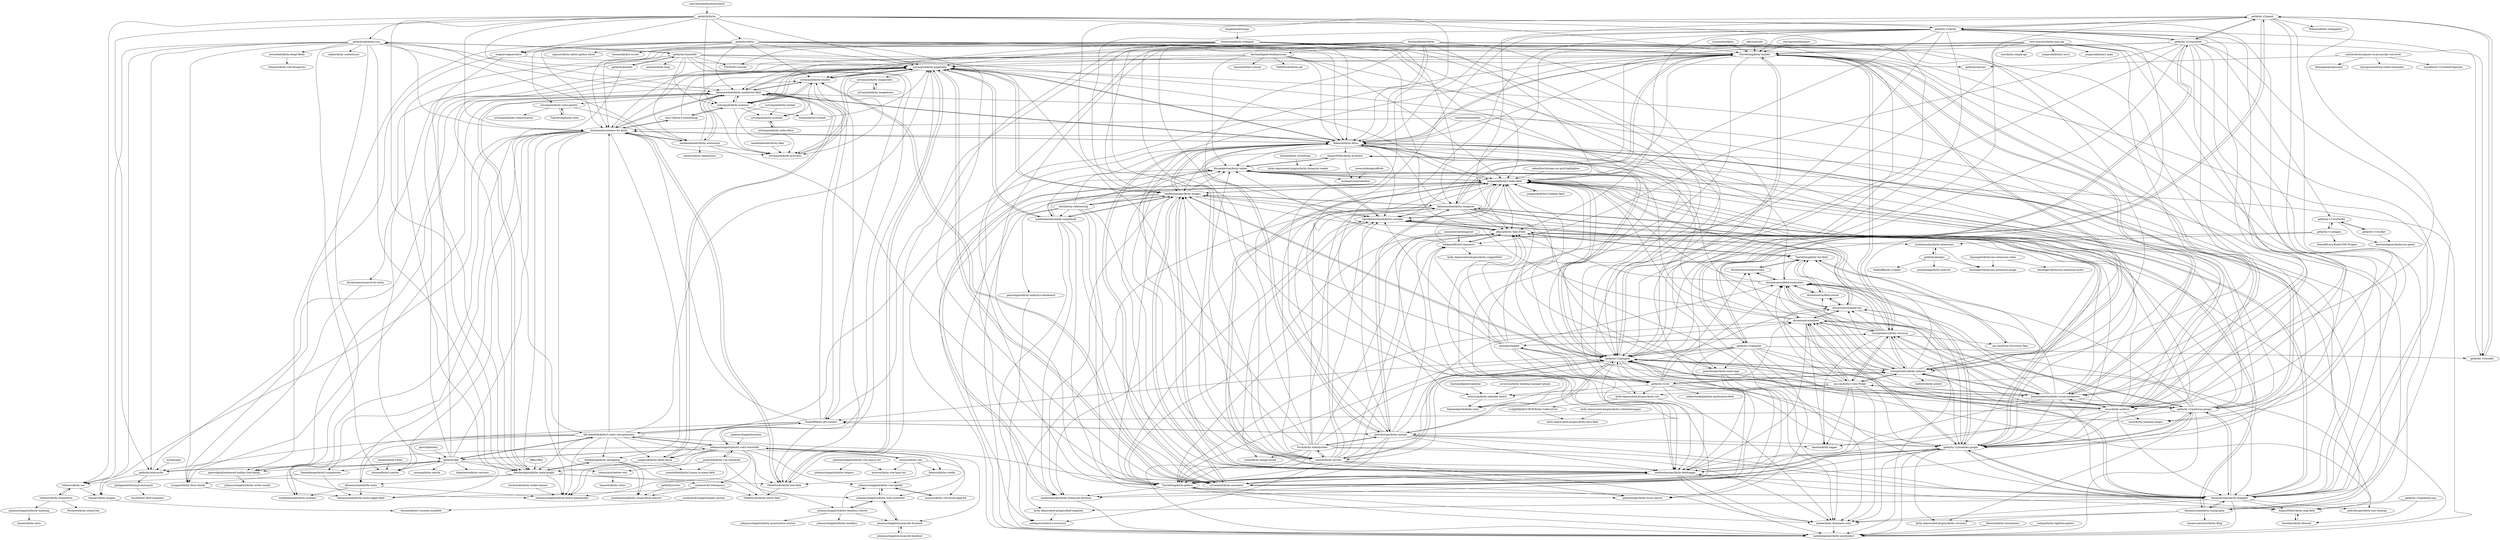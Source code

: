 digraph G {
"stevegrunwell/asimov" -> "TimOetting/kirby-builder" ["e"=1]
"sylvainjule/kirby-color-palette" -> "sylvainjule/kirby-colorextractor"
"sylvainjule/kirby-color-palette" -> "sylvainjule/kirby-previews"
"sylvainjule/kirby-color-palette" -> "TimOetting/kirby-color"
"sylvainjule/kirby-pagetable" -> "sylvainjule/kirby-previews"
"sylvainjule/kirby-pagetable" -> "sylvainjule/kirby-locator"
"sylvainjule/kirby-pagetable" -> "fabianmichael/kirby-markdown-field"
"sylvainjule/kirby-pagetable" -> "sylvainjule/kirby-annotator"
"sylvainjule/kirby-pagetable" -> "jongacnik/kirby2-index-field"
"sylvainjule/kirby-pagetable" -> "sylvainjule/kirby-matomo"
"sylvainjule/kirby-pagetable" -> "OblikStudio/kirby-link-field"
"sylvainjule/kirby-pagetable" -> "sylvainjule/kirby-imageradio"
"sylvainjule/kirby-pagetable" -> "flokosiol/kirby-focus"
"sylvainjule/kirby-pagetable" -> "medienbaecker/kirby-images"
"sylvainjule/kirby-pagetable" -> "medienbaecker/kirby-simplemde"
"sylvainjule/kirby-previews" -> "sylvainjule/kirby-pagetable"
"OblikStudio/kirby-link-field" -> "OblikStudio/kirby-entity-field"
"OblikStudio/kirby-link-field" -> "distantnative/retour-for-kirby"
"OblikStudio/kirby-link-field" -> "sylvainjule/kirby-pagetable"
"robinscholz/better-rest" -> "hananils/kirby-colors"
"getkirby/kirby" -> "TimOetting/kirby-builder"
"getkirby/kirby" -> "fabianmichael/kirby-markdown-field"
"getkirby/kirby" -> "getkirby/editor"
"getkirby/kirby" -> "distantnative/retour-for-kirby"
"getkirby/kirby" -> "getkirby/getkirby.com"
"getkirby/kirby" -> "mzur/kirby-uniform"
"getkirby/kirby" -> "getkirby-v2/plugins"
"getkirby/kirby" -> "sylvainjule/kirby-pagetable"
"getkirby/kirby" -> "diesdasdigital/kirby-meta-knight"
"getkirby/kirby" -> "wagnerwagner/merx"
"getkirby/kirby" -> "tobimori/kirby-seo"
"getkirby/kirby" -> "getkirby/staticache"
"getkirby/kirby" -> "getkirby-v2/kirby"
"getkirby/kirby" -> "sylvainjule/kirby-matomo"
"getkirby/kirby" -> "flokosiol/kirby-focus"
"getkirby-v2/kirby" -> "getkirby-v2/panel"
"getkirby-v2/kirby" -> "getkirby-v2/starterkit"
"getkirby-v2/kirby" -> "TimOetting/kirby-builder"
"getkirby-v2/kirby" -> "getkirby-v2/toolkit"
"getkirby-v2/kirby" -> "getkirby-v2/plugins"
"getkirby-v2/kirby" -> "JonasDoebertin/kirby-visual-markdown"
"getkirby-v2/kirby" -> "mzur/kirby-uniform"
"getkirby-v2/kirby" -> "flokosiol/kirby-focus"
"getkirby-v2/kirby" -> "storypioneers/kirby-wysiwyg"
"getkirby-v2/kirby" -> "medienbaecker/kirby-fieldtoggle"
"getkirby-v2/kirby" -> "afbora/Kirby-Tabs-Field"
"getkirby-v2/kirby" -> "pedroborges/kirby-autogit"
"getkirby-v2/kirby" -> "medienbaecker/kirby-images"
"getkirby-v2/kirby" -> "getkirby-v2/cli"
"getkirby-v2/kirby" -> "jongacnik/kirby2-index-field"
"getkirby-v2/toolkit" -> "getkirby-v2/panel"
"getkirby/editor" -> "flokosiol/kirby-focus"
"getkirby/editor" -> "fabianmichael/kirby-markdown-field"
"getkirby/editor" -> "sylvainjule/kirby-pagetable"
"getkirby/editor" -> "TimOetting/kirby-builder"
"getkirby/editor" -> "sylvainjule/kirby-annotator"
"getkirby/editor" -> "distantnative/retour-for-kirby"
"getkirby/editor" -> "getkirby-v2/plugins"
"getkirby/editor" -> "cajames/kirby-editor-gallery-block"
"getkirby/editor" -> "jongacnik/kirby2-index-field"
"getkirby/editor" -> "gearsdigital/enhanced-toolbar-link-dialog"
"getkirby/editor" -> "sylvainjule/kirby-locator"
"getkirby/editor" -> "bnomei/kirby3-srcset"
"getkirby/editor" -> "sylvainjule/kirby-color-palette"
"getkirby/editor" -> "afbora/Kirby-Tabs-Field"
"getkirby/editor" -> "wagnerwagner/merx"
"heiseonline/embetty" -> "distantnative/retour-for-kirby" ["e"=1]
"heiseonline/embetty" -> "flokosiol/kirby-focus" ["e"=1]
"heiseonline/embetty" -> "getkirby-v2/plugins" ["e"=1]
"heiseonline/embetty" -> "fabianmichael/kirby-typography" ["e"=1]
"wagnerwagner/merx" -> "diesdasdigital/kirby-meta-knight"
"wagnerwagner/merx" -> "sylvainjule/kirby-pagetable"
"wagnerwagner/merx" -> "youngcut/kirby-form-blocks"
"offen/offen" -> "diesdasdigital/kirby-meta-knight" ["e"=1]
"getkirby/getkirby.com" -> "distantnative/retour-for-kirby"
"getkirby/getkirby.com" -> "diesdasdigital/kirby-meta-knight"
"getkirby/getkirby.com" -> "getkirby/staticache"
"getkirby/getkirby.com" -> "getkirby/starterkit"
"getkirby/getkirby.com" -> "timnarr/kirby-imagex"
"getkirby/getkirby.com" -> "medienbaecker/kirby-autoresize"
"getkirby/getkirby.com" -> "youngcut/kirby-form-blocks"
"getkirby/getkirby.com" -> "fabianmichael/kirby-markdown-field"
"getkirby/getkirby.com" -> "tobimori/kirby-seo"
"getkirby/getkirby.com" -> "johannschopplich/kirby-blurry-placeholder"
"getkirby/getkirby.com" -> "bnomei/kirby3-janitor"
"getkirby/getkirby.com" -> "zephir/kirby-contentsync"
"getkirby/getkirby.com" -> "mountbatt/kirby-deepl-fields"
"getkirby-v2/panel" -> "getkirby-v2/toolkit"
"getkirby-v2/panel" -> "getkirby-v2/kirby"
"getkirby-v2/panel" -> "JonasDoebertin/kirby-visual-markdown"
"getkirby-v2/panel" -> "afbora/Kirby-Tabs-Field"
"getkirby-v2/panel" -> "flokosiol/kirby-subpagelist"
"getkirby-v2/panel" -> "getkirby-v2/plugins"
"getkirby-v2/panel" -> "getkirby-v2/plainkit"
"getkirby-v2/panel" -> "mzur/kirby-calendar-plugin"
"getkirby-v2/panel" -> "FabianSperrle/kirby-stats"
"getkirby-v2/panel" -> "mzur/kirby-uniform"
"getkirby-v2/panel" -> "getkirby-v2/starterkit"
"getkirby-v2/starterkit" -> "getkirby-v2/kirby"
"getkirby-v2/starterkit" -> "getkirby-v2/plainkit"
"getkirby-v2/starterkit" -> "getkirby-v2/panel"
"getkirby-v2/starterkit" -> "getkirby-v2/plugins"
"getkirby-v2/starterkit" -> "mzur/kirby-uniform"
"getkirby-v2/starterkit" -> "JonasDoebertin/kirby-visual-markdown"
"getkirby-v2/starterkit" -> "getkirby-v2/toolkit"
"getkirby-v2/starterkit" -> "TimOetting/kirby-builder"
"getkirby-v2/starterkit" -> "getkirby-v2/cli"
"getkirby-v2/starterkit" -> "fabianmichael/kirby-imagekit"
"getkirby-v2/starterkit" -> "Addpixel/KirbyComments"
"getkirby-v2/starterkit" -> "mzur/kirby-calendar-plugin"
"getkirby-v2/starterkit" -> "TimOetting/kirby-gallery"
"getkirby-v2/starterkit" -> "texnixe/kirby-secrets"
"getkirby-v2/starterkit" -> "getkirby-v1/starterkit"
"sylvainjule/kirby-locator" -> "sylvainjule/kirby-pagetable"
"sylvainjule/kirby-locator" -> "sylvainjule/kirby-matomo"
"sylvainjule/kirby-locator" -> "sylvainjule/kirby-previews"
"sylvainjule/kirby-locator" -> "sylvainjule/kirby-multilist"
"sylvainjule/kirby-locator" -> "fabianmichael/kirby-markdown-field"
"sylvainjule/kirby-locator" -> "sylvainjule/kirby-annotator"
"distantnative/retour-for-kirby" -> "OblikStudio/kirby-link-field"
"distantnative/retour-for-kirby" -> "fabianmichael/kirby-markdown-field"
"distantnative/retour-for-kirby" -> "medienbaecker/kirby-modules"
"distantnative/retour-for-kirby" -> "flokosiol/kirby-focus"
"distantnative/retour-for-kirby" -> "johannschopplich/kirby-blurry-placeholder"
"distantnative/retour-for-kirby" -> "bnomei/kirby3-janitor"
"distantnative/retour-for-kirby" -> "fabianmichael/kirby-meta"
"distantnative/retour-for-kirby" -> "medienbaecker/kirby-autoresize"
"distantnative/retour-for-kirby" -> "sylvainjule/kirby-pagetable"
"distantnative/retour-for-kirby" -> "omz13/kirby3-xmlsitemap"
"distantnative/retour-for-kirby" -> "Daandelange/kirby3-simplestats"
"distantnative/retour-for-kirby" -> "chrisbeluga/kirby-navigation"
"distantnative/retour-for-kirby" -> "junohamburg/kirby-visual-block-selector"
"distantnative/retour-for-kirby" -> "diesdasdigital/kirby-meta-knight"
"distantnative/retour-for-kirby" -> "tobimori/kirby-seo"
"fabianmichael/kirby-markdown-field" -> "sylvainjule/kirby-pagetable"
"fabianmichael/kirby-markdown-field" -> "jongacnik/kirby-fields-block"
"fabianmichael/kirby-markdown-field" -> "distantnative/retour-for-kirby"
"fabianmichael/kirby-markdown-field" -> "sylvainjule/kirby-locator"
"fabianmichael/kirby-markdown-field" -> "OblikStudio/kirby-link-field"
"fabianmichael/kirby-markdown-field" -> "gearsdigital/enhanced-toolbar-link-dialog"
"fabianmichael/kirby-markdown-field" -> "flokosiol/kirby-focus"
"fabianmichael/kirby-markdown-field" -> "medienbaecker/kirby-autoresize"
"fabianmichael/kirby-markdown-field" -> "sylvainjule/kirby-matomo"
"fabianmichael/kirby-markdown-field" -> "sylvainjule/kirby-previews"
"fabianmichael/kirby-markdown-field" -> "diesdasdigital/kirby-meta-knight"
"fabianmichael/kirby-markdown-field" -> "youngcut/kirby-form-blocks"
"fabianmichael/kirby-markdown-field" -> "bnomei/kirby3-autoid"
"fabianmichael/kirby-markdown-field" -> "sylvainjule/kirby-color-palette"
"fabianmichael/kirby-markdown-field" -> "sylvainjule/kirby-multilist"
"d4l-data4life/kirby3-static-site-generator" -> "thathoff/kirby-git-content"
"d4l-data4life/kirby3-static-site-generator" -> "distantnative/retour-for-kirby"
"d4l-data4life/kirby3-static-site-generator" -> "getkirby/kql"
"d4l-data4life/kirby3-static-site-generator" -> "OblikStudio/kirby-link-field"
"d4l-data4life/kirby3-static-site-generator" -> "medienbaecker/kirby-modules"
"d4l-data4life/kirby3-static-site-generator" -> "johannschopplich/kirby-blurry-placeholder"
"d4l-data4life/kirby3-static-site-generator" -> "sylvainjule/kirby-annotator"
"d4l-data4life/kirby3-static-site-generator" -> "getkirby/staticache"
"d4l-data4life/kirby3-static-site-generator" -> "diesdasdigital/kirby-meta-knight"
"d4l-data4life/kirby3-static-site-generator" -> "sylvainjule/kirby-pagetable"
"d4l-data4life/kirby3-static-site-generator" -> "chrisbeluga/kirby-navigation"
"d4l-data4life/kirby3-static-site-generator" -> "johannschopplich/kirby-vue3-starterkit"
"d4l-data4life/kirby3-static-site-generator" -> "flokosiol/kirby-focus"
"d4l-data4life/kirby3-static-site-generator" -> "fabianmichael/kirby-meta"
"d4l-data4life/kirby3-static-site-generator" -> "jongacnik/kirby-fields-block"
"getkirby/starterkit" -> "getkirby/plainkit"
"getkirby/starterkit" -> "getkirby/getkirby.com"
"getkirby/starterkit" -> "getkirby/kql"
"getkirby/starterkit" -> "sylvainjule/kirby-pagetable"
"getkirby/starterkit" -> "getkirby-v2/plugins"
"getkirby/starterkit" -> "getkirby/layouts"
"getkirby/starterkit" -> "FNGR2911/murby"
"getkirby/starterkit" -> "thathoff/kirby-git-content"
"getkirby/starterkit" -> "johannschopplich/kirby-vue3-starterkit"
"getkirby/starterkit" -> "amteich/kirby-twig"
"getkirby/starterkit" -> "medienbaecker/kirby-autoresize"
"getkirby/starterkit" -> "sylvainjule/kirby-matomo"
"elbywan/yett" -> "TimOetting/kirby-builder" ["e"=1]
"elbywan/yett" -> "getkirby-v2/plugins" ["e"=1]
"elbywan/yett" -> "sylvainjule/kirby-locator" ["e"=1]
"gearsdigital/kirby-analytics-dashboard" -> "calebgrove/select-a-structure"
"olach/kirby-relationship" -> "medienbaecker/kirby-images"
"olach/kirby-relationship" -> "jongacnik/kirby2-index-field"
"olach/kirby-relationship" -> "medienbaecker/kirby-fieldtoggle"
"olach/kirby-relationship" -> "medienbaecker/kirby-quickselect"
"olach/kirby-relationship" -> "floriankarsten/kirby-tablex"
"olach/kirby-relationship" -> "TimOetting/kirby-gallery"
"olach/kirby-relationship" -> "flokosiol/kirby-focus"
"olach/kirby-relationship" -> "medienbaecker/kirby-simplemde"
"olach/kirby-relationship" -> "sylvainjule/kirby-annotator"
"olach/kirby-relationship" -> "gearsdigital/kirby-analytics-dashboard"
"sylvainjule/kirby-matomo" -> "sylvainjule/kirby-locator"
"sylvainjule/kirby-matomo" -> "sylvainjule/kirby-pagetable"
"sylvainjule/kirby-matomo" -> "sylvainjule/kirby-previews"
"sylvainjule/kirby-matomo" -> "fabianmichael/kirby-markdown-field"
"sylvainjule/kirby-matomo" -> "omz13/kirby3-xmlsitemap"
"sylvainjule/kirby-matomo" -> "bnomei/kirby3-autoid"
"sylvainjule/kirby-matomo" -> "sylvainjule/kirby-multilist"
"medienbaecker/kirby-autoresize" -> "amteich/kirby-helpsection"
"medienbaecker/kirby-autoresize" -> "sylvainjule/kirby-pagetable"
"medienbaecker/kirby-autoresize" -> "distantnative/retour-for-kirby"
"medienbaecker/kirby-autoresize" -> "sylvainjule/kirby-previews"
"medienbaecker/kirby-autoresize" -> "fabianmichael/kirby-markdown-field"
"medienbaecker/kirby-autoresize" -> "sylvainjule/kirby-annotator"
"getkirby/plainkit" -> "getkirby/starterkit"
"getkirby/plainkit" -> "d4l-data4life/kirby3-static-site-generator"
"getkirby/plainkit" -> "getkirby/getkirby.com"
"omz13/kirby3-xmlsitemap" -> "distantnative/retour-for-kirby"
"omz13/kirby3-xmlsitemap" -> "sylvainjule/kirby-matomo"
"omz13/kirby3-xmlsitemap" -> "sylvainjule/kirby-pagetable"
"sylvainjule/kirby-annotator" -> "sylvainjule/kirby-pagetable"
"sylvainjule/kirby-annotator" -> "jongacnik/kirby2-index-field"
"sylvainjule/kirby-annotator" -> "flokosiol/kirby-focus"
"sylvainjule/kirby-annotator" -> "pedroborges/kirby-fuzzy-search"
"sylvainjule/kirby-annotator" -> "sylvainjule/kirby-locator"
"sylvainjule/kirby-annotator" -> "medienbaecker/kirby-fieldtoggle"
"sylvainjule/kirby-annotator" -> "floriankarsten/kirby-tablex"
"sylvainjule/kirby-annotator" -> "medienbaecker/kirby-images"
"TimOetting/kirby-color" -> "sylvainjule/kirby-color-palette"
"medienbaecker/kirby-simplemde" -> "jongacnik/kirby2-index-field"
"medienbaecker/kirby-simplemde" -> "medienbaecker/kirby-images"
"medienbaecker/kirby-simplemde" -> "pedroborges/kirby-fuzzy-search"
"medienbaecker/kirby-simplemde" -> "medienbaecker/kirby-enhanced-textarea"
"medienbaecker/kirby-simplemde" -> "medienbaecker/kirby-quickselect"
"medienbaecker/kirby-simplemde" -> "sylvainjule/kirby-pagetable"
"medienbaecker/kirby-simplemde" -> "medienbaecker/kirby-fieldtoggle"
"medienbaecker/kirby-simplemde" -> "floriankarsten/kirby-tablex"
"bnomei/kirby3-autoid" -> "sylvainjule/kirby-pagetable"
"rasteiner/k3-pagesdisplay-section" -> "bnomei/kirby3-recently-modified"
"bnomei/kirby3-feed" -> "bnomei/kirby3-janitor"
"tj/staticgen" -> "getkirby/staticache" ["e"=1]
"sylvainjule/kirby-embed" -> "sylvainjule/kirby-multilist"
"sylvainjule/kirby-embed" -> "sylvainjule/kirby-previews"
"bastianallgeier/bulletjournal" -> "flokosiol/kirby-focus"
"bastianallgeier/bulletjournal" -> "distantnative/search-for-kirby"
"bastianallgeier/bulletjournal" -> "sylvainjule/kirby-annotator"
"bastianallgeier/bulletjournal" -> "sylvainjule/kirby-pagetable"
"bastianallgeier/bulletjournal" -> "texnixe/kirby3-similar"
"bastianallgeier/bulletjournal" -> "jongacnik/kirby2-index-field"
"bastianallgeier/bulletjournal" -> "OblikStudio/kirby-git"
"bastianallgeier/bulletjournal" -> "distantnative/retour-for-kirby"
"bastianallgeier/bulletjournal" -> "floriankarsten/kirby-tablex"
"getkirby/kql" -> "robinscholz/better-rest"
"getkirby/kql" -> "monoeq/kirby-inertia"
"getkirby/kql" -> "getkirby/staticache"
"getkirby/kql" -> "johannschopplich/kirby-vue3-starterkit"
"getkirby/kql" -> "sylvainjule/kirby-pagetable"
"getkirby/kql" -> "d4l-data4life/kirby3-static-site-generator"
"getkirby/kql" -> "bnomei/kirby3-janitor"
"getkirby/kql" -> "distantnative/retour-for-kirby"
"getkirby/kql" -> "diesdasdigital/kirby-meta-knight"
"getkirby/kql" -> "sylvainjule/kirby-locator"
"getkirby/kql" -> "Daandelange/kirby3-simplestats"
"getkirby/kql" -> "gearsdigital/enhanced-toolbar-link-dialog"
"getkirby/kql" -> "lukasbestle/kirby-versions"
"marcantondahmen/automad" -> "getkirby/kirby" ["e"=1]
"toomuchdesign/offside" -> "rasteiner/controlledlist" ["e"=1]
"mzur/kirby-uniform" -> "JonasDoebertin/kirby-visual-markdown"
"mzur/kirby-uniform" -> "TimOetting/kirby-builder"
"mzur/kirby-uniform" -> "getkirby-v2/plugins"
"mzur/kirby-uniform" -> "flokosiol/kirby-focus"
"mzur/kirby-uniform" -> "getkirby-v2/modules-plugin"
"mzur/kirby-uniform" -> "storypioneers/kirby-selector"
"mzur/kirby-uniform" -> "distantnative/retour-for-kirby"
"mzur/kirby-uniform" -> "distantnative/field-multiselect"
"mzur/kirby-uniform" -> "fabianmichael/kirby-markdown-field"
"mzur/kirby-uniform" -> "medienbaecker/kirby-fieldtoggle"
"mzur/kirby-uniform" -> "storypioneers/kirby-wysiwyg"
"mzur/kirby-uniform" -> "mzur/kirby-calendar-plugin"
"mzur/kirby-uniform" -> "fabianmichael/kirby-imagekit"
"mzur/kirby-uniform" -> "thathoff/kirby-git-content"
"mzur/kirby-uniform" -> "sylvainjule/kirby-pagetable"
"getkirby-v2/plainkit" -> "getkirby-v2/toolkit"
"getkirby-v2/plainkit" -> "getkirby-v2/plugins"
"getkirby-v2/plainkit" -> "texnixe/kirby-secrets"
"getkirby-v2/plainkit" -> "getkirby-v2/panel"
"getkirby-v2/plainkit" -> "getkirby-v2/starterkit"
"getkirby-v2/plainkit" -> "medienbaecker/kirby-fieldtoggle"
"getkirby-v2/plainkit" -> "fabianmichael/kirby-imagekit"
"getkirby-v2/plainkit" -> "mzur/kirby-uniform"
"getkirby-v2/plainkit" -> "pedroborges/kirby-meta-tags"
"getkirby-v2/plainkit" -> "getkirby-v2/patterns-plugin"
"getkirby-v2/plainkit" -> "thathoff/kirby-git-content"
"getkirby-v2/plainkit" -> "pedroborges/kirby-fuzzy-search"
"jmheretik/kirby-vue-starterkit" -> "johannschopplich/kirby-vue3-starterkit"
"jmheretik/kirby-vue-starterkit" -> "johannschopplich/kirby-nuxt-starterkit"
"jmheretik/kirby-vue-starterkit" -> "robinscholz/better-rest"
"jmheretik/kirby-vue-starterkit" -> "johannschopplich/kirby-blurry-placeholder"
"jmheretik/kirby-vue-starterkit" -> "jonasholfeld/kirby3-many-to-many-field"
"gearsdigital/enhanced-toolbar-link-dialog" -> "johannschopplich/kirby-writer-marks"
"getkirby/plugins" -> "studiodumbar/kirby-extensions"
"getkirby/plugins" -> "fanningert/kirbycms-extension-image"
"getkirby/plugins" -> "groenewege/kirby-task-list"
"getkirby/plugins" -> "thathoff/kirby-cropper"
"studiodumbar/kirby-extensions" -> "fanningert/kirbycms-extension-image"
"studiodumbar/kirby-extensions" -> "getkirby/plugins"
"johannschopplich/kirby-vue3-starterkit" -> "jmheretik/kirby-vue-starterkit"
"johannschopplich/kirby-vue3-starterkit" -> "johannschopplich/kirby-vue-lightkit"
"johannschopplich/kirby-vue3-starterkit" -> "getkirby/kql"
"johannschopplich/kirby-vue3-starterkit" -> "arnoson/kirby-vite"
"johannschopplich/kirby-vue3-starterkit" -> "johannschopplich/kirby-nuxt-starterkit"
"johannschopplich/kirby-vue3-starterkit" -> "d4l-data4life/kirby3-static-site-generator"
"johannschopplich/kirby-vue3-starterkit" -> "diesdasdigital/kirby-meta-knight"
"johannschopplich/kirby-vue3-starterkit" -> "johannschopplich/kirby-headless-starter"
"johannschopplich/kirby-vue3-starterkit" -> "gearsdigital/enhanced-toolbar-link-dialog"
"johannschopplich/kirby-vue3-starterkit" -> "sylvainjule/kirby-pagetable"
"johannschopplich/kirby-vue3-starterkit" -> "johannschopplich/cacao-kit-frontend"
"johannschopplich/kirby-vue3-starterkit" -> "flokosiol/kirby-vitekit"
"johannschopplich/kirby-vue3-starterkit" -> "jongacnik/kirby-fields-block"
"johannschopplich/kirby-vue3-starterkit" -> "johannschopplich/kirby-blurry-placeholder"
"johannschopplich/kirby-vue3-starterkit" -> "rasteiner/k3-whenquery"
"getkirby/writer" -> "junohamburg/kirby-visual-block-selector"
"getkirby-v1/plugins" -> "getkirby-v1/starterkit"
"getkirby-v1/plugins" -> "distantnative/embed"
"getkirby-v1/plugins" -> "DanielRivers/KirbyCMS-Plugins"
"getkirby-v1/plugins" -> "studiodumbar/kirby-extensions"
"ausminternet/blogprint" -> "TimOetting/kirby-gallery"
"ausminternet/blogprint" -> "studiodumbar/kirby-extensions"
"ausminternet/blogprint" -> "Addpixel/KirbyComments"
"ausminternet/blogprint" -> "molocLab/kirby-calendar-board"
"ausminternet/blogprint" -> "getkirby-v2/modules-plugin"
"getkirby-v2/getkirby.com" -> "AugustMiller/kirby-map-field"
"getkirby-v2/getkirby.com" -> "dweidner/kirby-firewall"
"distantnative/embed" -> "distantnative/panel-bar"
"distantnative/embed" -> "AugustMiller/kirby-map-field"
"distantnative/embed" -> "storypioneers/kirby-wysiwyg"
"distantnative/embed" -> "ian-cox/Kirby-Color-Picker"
"distantnative/embed" -> "getkirby-v2/modules-plugin"
"distantnative/embed" -> "medienbaecker/kirby-fieldtoggle"
"distantnative/embed" -> "lukaskleinschmidt/kirby-sortable"
"distantnative/embed" -> "floriankarsten/kirby-tablex"
"distantnative/embed" -> "texnixe/kirby-logger"
"distantnative/embed" -> "getkirby-v2/patterns-plugin"
"distantnative/embed" -> "distantnative/field-multiselect"
"distantnative/embed" -> "TimOetting/kirby-gallery"
"medienbaecker/kirby-likes" -> "sylvainjule/kirby-previews"
"fanningert/kirbycms-extension-video" -> "fanningert/kirbycms-extension-audio"
"fanningert/kirbycms-extension-video" -> "fanningert/kirbycms-extension-image"
"diesdasdigital/kirby-meta-knight" -> "johannschopplich/kirby-blurry-placeholder"
"diesdasdigital/kirby-meta-knight" -> "OblikStudio/kirby-link-field"
"diesdasdigital/kirby-meta-knight" -> "chrisbeluga/kirby-navigation"
"diesdasdigital/kirby-meta-knight" -> "sylvainjule/kirby-pagetable"
"diesdasdigital/kirby-meta-knight" -> "fabianmichael/kirby-meta"
"diesdasdigital/kirby-meta-knight" -> "fabianmichael/kirby-markdown-field"
"diesdasdigital/kirby-meta-knight" -> "rasteiner/k3-whenquery"
"diesdasdigital/kirby-meta-knight" -> "tobimori/kirby-seo"
"michnhokn/kirby-cookie-banner" -> "johannschopplich/kirby-blurry-placeholder"
"distantnative/search-for-kirby" -> "youngcut/kirby-form-blocks"
"storypioneers/kirby-selector" -> "JonasDoebertin/kirby-visual-markdown"
"storypioneers/kirby-selector" -> "distantnative/field-multiselect"
"storypioneers/kirby-selector" -> "storypioneers/kirby-wysiwyg"
"storypioneers/kirby-selector" -> "TimOetting/kirby-list-field"
"storypioneers/kirby-selector" -> "distantnative/panel-bar"
"storypioneers/kirby-selector" -> "ian-cox/Kirby-Color-Picker"
"storypioneers/kirby-selector" -> "TimOetting/kirby-builder"
"storypioneers/kirby-selector" -> "afbora/Kirby-Tabs-Field"
"storypioneers/kirby-selector" -> "distantnative/relative-date"
"storypioneers/kirby-selector" -> "distantnative/field-switch"
"storypioneers/kirby-selector" -> "distantnative/embed"
"storypioneers/kirby-selector" -> "getkirby-v2/plugins"
"storypioneers/kirby-selector" -> "getkirby-v2/cli"
"storypioneers/kirby-selector" -> "jongacnik/kirby2-index-field"
"storypioneers/kirby-selector" -> "helllicht/kirby-autoid"
"sylvainjule/kirby-code-editor" -> "sylvainjule/kirby-multilist"
"sylvainjule/kirby-multilist" -> "sylvainjule/kirby-code-editor"
"TimOetting/kirby-builder" -> "getkirby-v2/plugins"
"TimOetting/kirby-builder" -> "flokosiol/kirby-focus"
"TimOetting/kirby-builder" -> "storypioneers/kirby-selector"
"TimOetting/kirby-builder" -> "JonasDoebertin/kirby-visual-markdown"
"TimOetting/kirby-builder" -> "medienbaecker/kirby-images"
"TimOetting/kirby-builder" -> "TimOetting/kirby-gallery"
"TimOetting/kirby-builder" -> "mzur/kirby-uniform"
"TimOetting/kirby-builder" -> "medienbaecker/kirby-fieldtoggle"
"TimOetting/kirby-builder" -> "getkirby-v2/modules-plugin"
"TimOetting/kirby-builder" -> "fabianmichael/kirby-imagekit"
"TimOetting/kirby-builder" -> "sylvainjule/kirby-pagetable"
"TimOetting/kirby-builder" -> "fabianmichael/kirby-imageset"
"TimOetting/kirby-builder" -> "jongacnik/kirby2-index-field"
"TimOetting/kirby-builder" -> "storypioneers/kirby-wysiwyg"
"TimOetting/kirby-builder" -> "fabianmichael/kirby-markdown-field"
"sachinchoolur/jquery-to-javascript-converter" -> "fabiospampinato/cash" ["e"=1]
"sachinchoolur/jquery-to-javascript-converter" -> "stevegrunwell/wp-cache-remember" ["e"=1]
"sachinchoolur/jquery-to-javascript-converter" -> "getkirby/layouts"
"sachinchoolur/jquery-to-javascript-converter" -> "nuxodin/ie11CustomProperties" ["e"=1]
"benjamminf/warpjs" -> "brocessing/kirby-webpack" ["e"=1]
"JonasDoebertin/kirby-visual-markdown" -> "storypioneers/kirby-wysiwyg"
"JonasDoebertin/kirby-visual-markdown" -> "storypioneers/kirby-selector"
"JonasDoebertin/kirby-visual-markdown" -> "distantnative/panel-bar"
"JonasDoebertin/kirby-visual-markdown" -> "distantnative/field-multiselect"
"JonasDoebertin/kirby-visual-markdown" -> "TimOetting/kirby-builder"
"JonasDoebertin/kirby-visual-markdown" -> "getkirby-v2/plugins"
"JonasDoebertin/kirby-visual-markdown" -> "mzur/kirby-uniform"
"JonasDoebertin/kirby-visual-markdown" -> "ian-cox/Kirby-Color-Picker"
"JonasDoebertin/kirby-visual-markdown" -> "jongacnik/kirby2-index-field"
"JonasDoebertin/kirby-visual-markdown" -> "getkirby-v2/patterns-plugin"
"JonasDoebertin/kirby-visual-markdown" -> "medienbaecker/kirby-fieldtoggle"
"JonasDoebertin/kirby-visual-markdown" -> "distantnative/embed"
"JonasDoebertin/kirby-visual-markdown" -> "afbora/Kirby-Tabs-Field"
"JonasDoebertin/kirby-visual-markdown" -> "getkirby-v2/modules-plugin"
"JonasDoebertin/kirby-visual-markdown" -> "fabianmichael/kirby-imagekit"
"Daandelange/kirby3-simplestats" -> "fabianmichael/kirby-multi-toggle-field"
"Daandelange/kirby3-simplestats" -> "youngcut/kirby-form-blocks"
"samnabi/shopkit" -> "kirby-deprecated-plugins/kirby-seo"
"samnabi/shopkit" -> "afbora/Kirby-Tabs-Field"
"samnabi/shopkit" -> "jongacnik/kirby2-index-field"
"samnabi/shopkit" -> "medienbaecker/kirby-images"
"samnabi/shopkit" -> "storypioneers/kirby-wysiwyg"
"samnabi/shopkit" -> "lukaskleinschmidt/kirby-sortable"
"samnabi/shopkit" -> "getkirby-v2/plugins"
"samnabi/shopkit" -> "getkirby-v2/cli"
"samnabi/shopkit" -> "distantnative/field-multiselect"
"samnabi/shopkit" -> "Addpixel/KirbyComments"
"samnabi/shopkit" -> "FabianSperrle/kirby-stats"
"gmrchk/blobity" -> "getkirby/kql" ["e"=1]
"ian-cox/Kirby-Color-Picker" -> "distantnative/field-multiselect"
"ian-cox/Kirby-Color-Picker" -> "iandoe/kirby-dominant-color"
"ian-cox/Kirby-Color-Picker" -> "distantnative/embed"
"ian-cox/Kirby-Color-Picker" -> "storypioneers/kirby-selector"
"ian-cox/Kirby-Color-Picker" -> "distantnative/panel-bar"
"ian-cox/Kirby-Color-Picker" -> "afbora/Kirby-Tabs-Field"
"ian-cox/Kirby-Color-Picker" -> "kirby-deprecated-plugins/kirby-seo"
"ian-cox/Kirby-Color-Picker" -> "JonasDoebertin/kirby-visual-markdown"
"ian-cox/Kirby-Color-Picker" -> "getkirby-v2/modules-plugin"
"ian-cox/Kirby-Color-Picker" -> "texnixe/kirby-logger"
"ian-cox/Kirby-Color-Picker" -> "medienbaecker/kirby-fieldtoggle"
"ian-cox/Kirby-Color-Picker" -> "storypioneers/kirby-wysiwyg"
"ian-cox/Kirby-Color-Picker" -> "molocLab/kirby-calendar-board"
"ian-cox/Kirby-Color-Picker" -> "getkirby-v2/plugins"
"storypioneers/kirby-wysiwyg" -> "JonasDoebertin/kirby-visual-markdown"
"storypioneers/kirby-wysiwyg" -> "storypioneers/kirby-selector"
"storypioneers/kirby-wysiwyg" -> "distantnative/embed"
"storypioneers/kirby-wysiwyg" -> "distantnative/panel-bar"
"storypioneers/kirby-wysiwyg" -> "distantnative/field-multiselect"
"storypioneers/kirby-wysiwyg" -> "ian-cox/Kirby-Color-Picker"
"storypioneers/kirby-wysiwyg" -> "floriankarsten/kirby-tablex"
"storypioneers/kirby-wysiwyg" -> "medienbaecker/kirby-images"
"storypioneers/kirby-wysiwyg" -> "samnabi/shopkit"
"storypioneers/kirby-wysiwyg" -> "ian-cox/Kirby-Structure-Tabs"
"storypioneers/kirby-wysiwyg" -> "jongacnik/kirby2-index-field"
"storypioneers/kirby-wysiwyg" -> "getkirby-v2/modules-plugin"
"storypioneers/kirby-wysiwyg" -> "flokosiol/kirby-focus"
"storypioneers/kirby-wysiwyg" -> "texnixe/kirby-logger"
"storypioneers/kirby-wysiwyg" -> "TimOetting/kirby-builder"
"getkirby-v1/starterkit" -> "getkirby-v1/plugins"
"getkirby-v1/starterkit" -> "getkirby-v1/toolkit"
"getkirby-v1/starterkit" -> "bastianallgeier/kirbycms-panel"
"flokosiol/kirby-vitekit" -> "johannschopplich/kirby-vue-lightkit"
"distantnative/field-multiselect" -> "distantnative/field-switch"
"distantnative/field-multiselect" -> "distantnative/relative-date"
"distantnative/field-multiselect" -> "distantnative/panel-bar"
"distantnative/field-multiselect" -> "afbora/Kirby-Tabs-Field"
"distantnative/field-multiselect" -> "TimOetting/kirby-list-field"
"distantnative/field-multiselect" -> "storypioneers/kirby-selector"
"distantnative/field-multiselect" -> "getkirby-v2/modules-plugin"
"distantnative/field-multiselect" -> "jongacnik/kirby2-index-field"
"jongacnik/kirby-fields-block" -> "fabianmichael/kirby-markdown-field"
"jongacnik/kirby-fields-block" -> "johannschopplich/kirby-blurry-placeholder"
"jongacnik/kirby-fields-block" -> "jonasholfeld/kirby3-many-to-many-field"
"distantnative/field-switch" -> "TimOetting/kirby-list-field"
"distantnative/field-switch" -> "distantnative/field-multiselect"
"distantnative/field-switch" -> "distantnative/panel-bar"
"ian-cox/Kirby-Structure-Tabs" -> "TimOetting/kirby-list-field"
"arnoson/kirby-vite" -> "arnoson/kirby-vite-multi-page-kit"
"arnoson/kirby-vite" -> "arnoson/kirby-vite-basic-kit"
"arnoson/kirby-vite" -> "flokosiol/kirby-vitekit"
"arnoson/kirby-vite" -> "johannschopplich/kirby-vue3-starterkit"
"arnoson/kirby-vite" -> "OblikStudio/kirby-link-field"
"arnoson/kirby-vite-multi-page-kit" -> "johannschopplich/kirby-vue-lightkit"
"johannschopplich/kirby-vue-lightkit" -> "arnoson/kirby-vite-multi-page-kit"
"johannschopplich/kirby-vue-lightkit" -> "johannschopplich/kirby-nuxt-starterkit"
"TimOetting/kirby-list-field" -> "distantnative/field-switch"
"TimOetting/kirby-list-field" -> "ian-cox/Kirby-Structure-Tabs"
"TimOetting/kirby-list-field" -> "distantnative/relative-date"
"TimOetting/kirby-list-field" -> "afbora/Kirby-Tabs-Field"
"distantnative/relative-date" -> "TimOetting/kirby-list-field"
"distantnative/relative-date" -> "distantnative/field-multiselect"
"thathoff/kirby-git-content" -> "pedroborges/kirby-autogit"
"thathoff/kirby-git-content" -> "d4l-data4life/kirby3-static-site-generator"
"thathoff/kirby-git-content" -> "distantnative/retour-for-kirby"
"thathoff/kirby-git-content" -> "jongacnik/kirby-fields-block"
"thathoff/kirby-git-content" -> "fabianmichael/kirby-markdown-field"
"thathoff/kirby-git-content" -> "OblikStudio/kirby-link-field"
"thathoff/kirby-git-content" -> "bnomei/kirby3-janitor"
"thathoff/kirby-git-content" -> "sylvainjule/kirby-locator"
"afbora/Kirby-Tabs-Field" -> "lukaskleinschmidt/kirby-sortable"
"afbora/Kirby-Tabs-Field" -> "TimOetting/kirby-list-field"
"afbora/Kirby-Tabs-Field" -> "medienbaecker/kirby-quickselect"
"afbora/Kirby-Tabs-Field" -> "Addpixel/KirbyComments"
"fabianmichael/kirby-meta" -> "johannschopplich/kirby-blurry-placeholder"
"fabianmichael/kirby-meta" -> "fabianmichael/kirby-multi-toggle-field"
"fabianmichael/kirby-meta" -> "medienbaecker/kirby-modules"
"getkirby/staticache" -> "philippoehrlein/typo-and-paste"
"getkirby/staticache" -> "timnarr/kirby-imagex"
"getkirby/staticache" -> "fabianmichael/kirby-markdown-field"
"getkirby/staticache" -> "getkirby/kql"
"distantnative/panel-bar" -> "distantnative/field-switch"
"distantnative/panel-bar" -> "distantnative/field-multiselect"
"distantnative/panel-bar" -> "TimOetting/kirby-list-field"
"distantnative/panel-bar" -> "jongacnik/kirby2-index-field"
"distantnative/panel-bar" -> "medienbaecker/kirby-quickselect"
"distantnative/panel-bar" -> "distantnative/embed"
"rasteiner/k3-whenquery" -> "fabianmichael/kirby-multi-toggle-field"
"rasteiner/k3-whenquery" -> "junohamburg/kirby-visual-block-selector"
"rasteiner/k3-whenquery" -> "OblikStudio/kirby-entity-field"
"johannschopplich/kirby-vite-unocss-kit" -> "arnoson/kirby-vite-basic-kit"
"johannschopplich/kirby-vite-unocss-kit" -> "johannschopplich/kirby-helpers"
"johannschopplich/kirby-headless-starter" -> "johannschopplich/kirby-nuxt-starterkit"
"johannschopplich/kirby-headless-starter" -> "johannschopplich/cacao-kit-frontend"
"johannschopplich/kirby-headless-starter" -> "johannschopplich/kirby-punctuation-section"
"johannschopplich/kirby-headless-starter" -> "johannschopplich/kirby-headless"
"johannschopplich/kirby-headless-starter" -> "johannschopplich/kirby-vue-lightkit"
"bastianallgeier/calendar" -> "molocLab/kirby-calendar-board"
"chrisbeluga/kirby-navigation" -> "OblikStudio/kirby-entity-field"
"chrisbeluga/kirby-navigation" -> "junohamburg/kirby-visual-block-selector"
"chrisbeluga/kirby-navigation" -> "diesdasdigital/kirby-meta-knight"
"acrontum/kirby-booking-manager-plugin" -> "molocLab/kirby-calendar-board"
"youngcut/kirby-form-blocks" -> "fabianmichael/kirby-multi-toggle-field"
"lord-executor/kirby-json-api" -> "getkirby-v2/modules-plugin"
"lord-executor/kirby-json-api" -> "mec/kirby-simple-api"
"lord-executor/kirby-json-api" -> "jongacnik/kirby2-sirvy"
"lord-executor/kirby-json-api" -> "TimOetting/kirby-gallery"
"lord-executor/kirby-json-api" -> "jongacnik/kirby2-spad"
"lord-executor/kirby-json-api" -> "lukaskleinschmidt/kirby-sortable"
"lord-executor/kirby-json-api" -> "TimOetting/kirby-builder"
"lord-executor/kirby-json-api" -> "medienbaecker/kirby-fieldtoggle"
"lord-executor/kirby-json-api" -> "fabianmichael/kirby-imageset"
"lord-executor/kirby-json-api" -> "fabianmichael/kirby-imagekit"
"lord-executor/kirby-json-api" -> "storypioneers/kirby-selector"
"lord-executor/kirby-json-api" -> "fabianmichael/kirby-typography"
"getkirby-v2/patterns-plugin" -> "getkirby-v2/modules-plugin"
"getkirby-v2/patterns-plugin" -> "lukaskleinschmidt/kirby-sortable"
"getkirby-v2/patterns-plugin" -> "floriankarsten/kirby-tablex"
"getkirby-v2/patterns-plugin" -> "afbora/Kirby-Tabs-Field"
"getkirby-v2/patterns-plugin" -> "jongacnik/kirby2-index-field"
"getkirby-v2/patterns-plugin" -> "medienbaecker/kirby-quickselect"
"getkirby-v2/patterns-plugin" -> "flokosiol/kirby-focus"
"getkirby-v2/patterns-plugin" -> "distantnative/embed"
"getkirby-v2/patterns-plugin" -> "getkirby-v2/plugins"
"getkirby-v2/patterns-plugin" -> "AugustMiller/kirby-architect"
"getkirby-v2/patterns-plugin" -> "distantnative/field-multiselect"
"getkirby-v2/patterns-plugin" -> "kirby-deprecated-plugins/kirby-revisions"
"getkirby-v2/patterns-plugin" -> "fabianmichael/kirby-imagekit"
"getkirby-v2/patterns-plugin" -> "texnixe/kirby-logger"
"getkirby-v2/patterns-plugin" -> "TimOetting/kirby-gallery"
"medienbaecker/kirby-enhanced-textarea" -> "medienbaecker/kirby-quickselect"
"medienbaecker/kirby-enhanced-textarea" -> "jongacnik/kirby2-index-field"
"flokosiol/kirby-focus" -> "jongacnik/kirby2-index-field"
"flokosiol/kirby-focus" -> "sylvainjule/kirby-annotator"
"flokosiol/kirby-focus" -> "TimOetting/kirby-builder"
"flokosiol/kirby-focus" -> "medienbaecker/kirby-images"
"flokosiol/kirby-focus" -> "floriankarsten/kirby-tablex"
"flokosiol/kirby-focus" -> "distantnative/field-multiselect"
"flokosiol/kirby-focus" -> "sylvainjule/kirby-pagetable"
"flokosiol/kirby-focus" -> "lukaskleinschmidt/kirby-sortable"
"flokosiol/kirby-focus" -> "distantnative/retour-for-kirby"
"flokosiol/kirby-focus" -> "pedroborges/kirby-autogit"
"flokosiol/kirby-focus" -> "getkirby-v2/modules-plugin"
"flokosiol/kirby-focus" -> "getkirby-v2/plugins"
"flokosiol/kirby-focus" -> "getkirby-v2/patterns-plugin"
"flokosiol/kirby-focus" -> "fabianmichael/kirby-markdown-field"
"flokosiol/kirby-focus" -> "AugustMiller/kirby-architect"
"getkirby-v2/plugins" -> "TimOetting/kirby-builder"
"getkirby-v2/plugins" -> "jongacnik/kirby2-index-field"
"getkirby-v2/plugins" -> "medienbaecker/kirby-images"
"getkirby-v2/plugins" -> "flokosiol/kirby-focus"
"getkirby-v2/plugins" -> "getkirby-v2/modules-plugin"
"getkirby-v2/plugins" -> "getkirby-v2/patterns-plugin"
"getkirby-v2/plugins" -> "JonasDoebertin/kirby-visual-markdown"
"getkirby-v2/plugins" -> "fabianmichael/kirby-imagekit"
"getkirby-v2/plugins" -> "pedroborges/kirby-autogit"
"getkirby-v2/plugins" -> "TimOetting/kirby-gallery"
"getkirby-v2/plugins" -> "texnixe/kirby-secrets"
"getkirby-v2/plugins" -> "medienbaecker/kirby-fieldtoggle"
"getkirby-v2/plugins" -> "storypioneers/kirby-selector"
"getkirby-v2/plugins" -> "distantnative/panel-bar"
"getkirby-v2/plugins" -> "sylvainjule/kirby-annotator"
"AugustMiller/kirby-architect" -> "floriankarsten/kirby-tablex"
"AugustMiller/kirby-architect" -> "rasteiner/controlledlist"
"AugustMiller/kirby-architect" -> "kirby-deprecated-plugins/kirby-blueprint-reader"
"fvsch/kirby-staticbuilder" -> "pedroborges/kirby-autogit"
"fvsch/kirby-staticbuilder" -> "medienbaecker/kirby-quickselect"
"fvsch/kirby-staticbuilder" -> "texnixe/kirby-secrets"
"fvsch/kirby-staticbuilder" -> "fabianmichael/kirby-imagekit"
"fvsch/kirby-staticbuilder" -> "jongacnik/kirby2-index-field"
"fvsch/kirby-staticbuilder" -> "lukaskleinschmidt/kirby-sortable"
"fvsch/kirby-staticbuilder" -> "getkirby-v2/plugins"
"fvsch/kirby-staticbuilder" -> "TimOetting/kirby-gallery"
"fvsch/kirby-staticbuilder" -> "schnti/kirby-image-shrink"
"fvsch/kirby-staticbuilder" -> "flokosiol/kirby-focus"
"fvsch/kirby-staticbuilder" -> "storypioneers/kirby-selector"
"fvsch/kirby-staticbuilder" -> "afbora/Kirby-Tabs-Field"
"fvsch/kirby-staticbuilder" -> "fabianmichael/kirby-imageset"
"fvsch/kirby-staticbuilder" -> "iandoe/kirby-dominant-color"
"fvsch/kirby-staticbuilder" -> "TimOetting/kirby-builder"
"kirby-deprecated-plugins/kirby-seo" -> "iandoe/kirby-dominant-color"
"kirby-deprecated-plugins/kirby-seo" -> "afbora/Kirby-Tabs-Field"
"kirby-deprecated-plugins/kirby-seo" -> "1n3JgKl9pQ6cUMrW/Kirby-GalleryGrid"
"mountbatt/kirby-deepl-fields" -> "tobimori/kirby-role-blueprints"
"johannschopplich/kirby-nuxt-starterkit" -> "johannschopplich/cacao-kit-frontend"
"johannschopplich/kirby-nuxt-starterkit" -> "johannschopplich/kirby-headless-starter"
"johannschopplich/kirby-nuxt-starterkit" -> "johannschopplich/kirby-vue-lightkit"
"getkirby-v2/cli" -> "jongacnik/kirby2-index-field"
"getkirby-v2/cli" -> "distantnative/field-multiselect"
"getkirby-v2/cli" -> "storypioneers/kirby-selector"
"getkirby-v2/cli" -> "getkirby-v2/plugins"
"getkirby-v2/cli" -> "medienbaecker/kirby-fieldtoggle"
"getkirby-v2/cli" -> "distantnative/embed"
"getkirby-v2/cli" -> "fabianmichael/kirby-imagekit"
"getkirby-v2/cli" -> "molocLab/kirby-calendar-board"
"getkirby-v2/cli" -> "getkirby-v2/modules-plugin"
"getkirby-v2/cli" -> "kirby-deprecated-plugins/kirby-seo"
"getkirby-v2/cli" -> "samnabi/shopkit"
"getkirby-v2/cli" -> "lekkerduidelijk/kirby-geolocation-field"
"getkirby-v2/cli" -> "distantnative/relative-date"
"Addpixel/KirbyComments" -> "afbora/Kirby-Tabs-Field"
"Addpixel/KirbyComments" -> "floriankarsten/kirby-tablex"
"Addpixel/KirbyComments" -> "FabianSperrle/kirby-stats"
"Addpixel/KirbyComments" -> "TimOetting/kirby-list-field"
"Addpixel/KirbyComments" -> "kirby-deprecated-plugins/kirby-snippetfield"
"Addpixel/KirbyComments" -> "jongacnik/kirby2-index-field"
"getkirby-v1/toolkit" -> "bastianallgeier/kirbycms-panel"
"getkirby-v1/toolkit" -> "getkirby-v1/starterkit"
"fabianmichael/kirby-typography" -> "fabianmichael/kirby-imagekit"
"fabianmichael/kirby-typography" -> "zimmer-partners/Kirby-Blog"
"fabianmichael/kirby-typography" -> "iandoe/kirby-dominant-color"
"fabianmichael/kirby-typography" -> "fabianmichael/kirby-imageset"
"fabianmichael/kirby-typography" -> "AugustMiller/kirby-architect"
"fabianmichael/kirby-typography" -> "kirby-deprecated-plugins/kirby-revisions"
"molocLab/kirby-calendar-board" -> "FabianSperrle/kirby-stats"
"1n3JgKl9pQ6cUMrW/Kirby-GalleryGrid" -> "kirby-deprecated-plugins/kirby-hero-field"
"kirby-deprecated-plugins/kirby-scheduled-pages" -> "kirby-deprecated-plugins/kirby-hero-field"
"getkirby-v2/modules-plugin" -> "lukaskleinschmidt/kirby-sortable"
"getkirby-v2/modules-plugin" -> "TimOetting/kirby-gallery"
"getkirby-v2/modules-plugin" -> "getkirby-v2/patterns-plugin"
"getkirby-v2/modules-plugin" -> "medienbaecker/kirby-enhanced-textarea"
"getkirby-v2/modules-plugin" -> "fabianmichael/kirby-imagekit"
"getkirby-v2/modules-plugin" -> "medienbaecker/kirby-fieldtoggle"
"getkirby-v2/modules-plugin" -> "distantnative/field-multiselect"
"getkirby-v2/modules-plugin" -> "distantnative/panel-bar"
"getkirby-v2/modules-plugin" -> "medienbaecker/kirby-quickselect"
"getkirby-v2/modules-plugin" -> "AugustMiller/kirby-map-field"
"getkirby-v2/modules-plugin" -> "kirby-deprecated-plugins/kirby-revisions"
"getkirby-v2/modules-plugin" -> "jongacnik/kirby2-index-field"
"getkirby-v2/modules-plugin" -> "distantnative/embed"
"getkirby-v2/modules-plugin" -> "iandoe/kirby-dominant-color"
"lukaskleinschmidt/kirby-sortable" -> "getkirby-v2/modules-plugin"
"lukaskleinschmidt/kirby-sortable" -> "afbora/Kirby-Tabs-Field"
"lukaskleinschmidt/kirby-sortable" -> "floriankarsten/kirby-tablex"
"lukaskleinschmidt/kirby-sortable" -> "schnti/kirby-image-shrink"
"lukaskleinschmidt/kirby-sortable" -> "jongacnik/kirby2-index-field"
"johannschopplich/unlazy" -> "johannschopplich/kirby-vue3-starterkit" ["e"=1]
"tobimori/kirby-dreamform" -> "tobimori/kirby-seo"
"tobimori/kirby-dreamform" -> "Pechente/kirby-admin-bar"
"tobimori/kirby-dreamform" -> "johannschopplich/kirby-minimap"
"iandoe/kirby-dominant-color" -> "medienbaecker/kirby-quickselect"
"TimOetting/kirby-gallery" -> "medienbaecker/kirby-quickselect"
"TimOetting/kirby-gallery" -> "getkirby-v2/modules-plugin"
"TimOetting/kirby-gallery" -> "medienbaecker/kirby-fieldtoggle"
"TimOetting/kirby-gallery" -> "fabianmichael/kirby-imagekit"
"TimOetting/kirby-gallery" -> "iandoe/kirby-dominant-color"
"TimOetting/kirby-gallery" -> "afbora/Kirby-Tabs-Field"
"TimOetting/kirby-gallery" -> "lukaskleinschmidt/kirby-sortable"
"TimOetting/kirby-gallery" -> "medienbaecker/kirby-images"
"TimOetting/kirby-gallery" -> "medienbaecker/kirby-enhanced-textarea"
"medienbaecker/kirby-fieldtoggle" -> "medienbaecker/kirby-images"
"medienbaecker/kirby-fieldtoggle" -> "medienbaecker/kirby-quickselect"
"medienbaecker/kirby-fieldtoggle" -> "jongacnik/kirby2-index-field"
"medienbaecker/kirby-fieldtoggle" -> "TimOetting/kirby-gallery"
"medienbaecker/kirby-fieldtoggle" -> "iandoe/kirby-dominant-color"
"medienbaecker/kirby-fieldtoggle" -> "getkirby-v2/modules-plugin"
"medienbaecker/kirby-fieldtoggle" -> "floriankarsten/kirby-tablex"
"medienbaecker/kirby-fieldtoggle" -> "medienbaecker/kirby-enhanced-textarea"
"medienbaecker/kirby-fieldtoggle" -> "AugustMiller/kirby-map-field"
"medienbaecker/kirby-fieldtoggle" -> "sylvainjule/kirby-annotator"
"mzur/kirby-calendar-plugin" -> "distantnative/embed"
"pedroborges/kirby-autogit" -> "thathoff/kirby-git-content"
"pedroborges/kirby-autogit" -> "jongacnik/kirby2-index-field"
"pedroborges/kirby-autogit" -> "flokosiol/kirby-focus"
"pedroborges/kirby-autogit" -> "TimOetting/kirby-gallery"
"pedroborges/kirby-autogit" -> "lukaskleinschmidt/kirby-sortable"
"pedroborges/kirby-autogit" -> "fvsch/kirby-staticbuilder"
"pedroborges/kirby-autogit" -> "afbora/Kirby-Tabs-Field"
"pedroborges/kirby-autogit" -> "getkirby-v2/plugins"
"pedroborges/kirby-autogit" -> "getkirby-v2/modules-plugin"
"pedroborges/kirby-autogit" -> "fabianmichael/kirby-imageset"
"pedroborges/kirby-autogit" -> "medienbaecker/kirby-fieldtoggle"
"pedroborges/kirby-autogit" -> "texnixe/kirby-logger"
"pedroborges/kirby-autogit" -> "distantnative/embed"
"pedroborges/kirby-autogit" -> "sylvainjule/kirby-annotator"
"pedroborges/kirby-autogit" -> "fabianmichael/kirby-imagekit"
"johannschopplich/cacao-kit-frontend" -> "johannschopplich/cacao-kit-backend"
"johannschopplich/cacao-kit-frontend" -> "johannschopplich/kirby-nuxt-starterkit"
"johannschopplich/cacao-kit-backend" -> "johannschopplich/cacao-kit-frontend"
"AugustMiller/kirby-map-field" -> "dweidner/kirby-firewall"
"fabianmichael/kirby-imagekit" -> "fabianmichael/kirby-imageset"
"fabianmichael/kirby-imagekit" -> "fabianmichael/kirby-typography"
"fabianmichael/kirby-imagekit" -> "getkirby-v2/modules-plugin"
"fabianmichael/kirby-imagekit" -> "TimOetting/kirby-gallery"
"fabianmichael/kirby-imagekit" -> "medienbaecker/kirby-fieldtoggle"
"fabianmichael/kirby-imagekit" -> "pedroborges/kirby-xml-sitemap"
"fabianmichael/kirby-imagekit" -> "iandoe/kirby-dominant-color"
"fabianmichael/kirby-imagekit" -> "medienbaecker/kirby-quickselect"
"fabianmichael/kirby-imagekit" -> "getkirby-v2/plugins"
"fabianmichael/kirby-imagekit" -> "AugustMiller/kirby-map-field"
"fabianmichael/kirby-imagekit" -> "flokosiol/kirby-focus"
"fabianmichael/kirby-imagekit" -> "floriankarsten/kirby-tablex"
"fabianmichael/kirby-imagekit" -> "kirby-deprecated-plugins/field-engineer"
"fabianmichael/kirby-imagekit" -> "jongacnik/kirby2-index-field"
"fabianmichael/kirby-imagekit" -> "getkirby-v2/patterns-plugin"
"tobimori/kirby-seo" -> "tobimori/kirby-dreamform"
"tobimori/kirby-seo" -> "timnarr/kirby-imagex"
"flokosiol/kirby-translations" -> "medienbaecker/kirby-quickselect"
"fabianmichael/kirby-imageset" -> "fabianmichael/kirby-imagekit"
"fabianmichael/kirby-imageset" -> "medienbaecker/kirby-images"
"fabianmichael/kirby-imageset" -> "jongacnik/kirby2-index-field"
"fabianmichael/kirby-imageset" -> "fabianmichael/kirby-typography"
"fabianmichael/kirby-imageset" -> "lukaskleinschmidt/kirby-sortable"
"fabianmichael/kirby-imageset" -> "afbora/Kirby-Tabs-Field"
"fabianmichael/kirby-imageset" -> "getkirby-v2/modules-plugin"
"fabianmichael/kirby-imageset" -> "pedroborges/kirby-autogit"
"fabianmichael/kirby-imageset" -> "flokosiol/kirby-focus"
"fabianmichael/kirby-imageset" -> "kirby-deprecated-plugins/field-engineer"
"fabianmichael/kirby-imageset" -> "iandoe/kirby-dominant-color"
"fabianmichael/kirby-imageset" -> "pedroborges/kirby-meta-tags"
"fabianmichael/kirby-imageset" -> "medienbaecker/kirby-enhanced-textarea"
"fabianmichael/kirby-imageset" -> "TimOetting/kirby-builder"
"texnixe/kirby-secrets" -> "getkirby-v2/plugins"
"texnixe/kirby-secrets" -> "jongacnik/kirby2-index-field"
"texnixe/kirby-secrets" -> "afbora/Kirby-Tabs-Field"
"texnixe/kirby-secrets" -> "medienbaecker/kirby-fieldtoggle"
"texnixe/kirby-secrets" -> "fvsch/kirby-staticbuilder"
"texnixe/kirby-secrets" -> "medienbaecker/kirby-images"
"texnixe/kirby-secrets" -> "iandoe/kirby-dominant-color"
"texnixe/kirby-secrets" -> "calebgrove/select-a-structure"
"texnixe/kirby-secrets" -> "lukaskleinschmidt/kirby-sortable"
"texnixe/kirby-secrets" -> "fabianmichael/kirby-imageset"
"texnixe/kirby-secrets" -> "floriankarsten/kirby-tablex"
"texnixe/kirby-secrets" -> "pedroborges/kirby-fuzzy-search"
"texnixe/kirby-secrets" -> "TimOetting/kirby-gallery"
"texnixe/kirby-secrets" -> "sylvainjule/kirby-pagetable"
"texnixe/kirby-secrets" -> "Addpixel/KirbyComments"
"bastianallgeier/letter" -> "getkirby-v2/plugins"
"bastianallgeier/letter" -> "flokosiol/kirby-focus"
"bastianallgeier/letter" -> "storypioneers/kirby-selector"
"bastianallgeier/letter" -> "JonasDoebertin/kirby-visual-markdown"
"bastianallgeier/letter" -> "TimOetting/kirby-builder"
"bastianallgeier/letter" -> "medienbaecker/kirby-images"
"bastianallgeier/letter" -> "sylvainjule/kirby-matomo"
"bastianallgeier/letter" -> "distantnative/retour-for-kirby"
"bastianallgeier/letter" -> "thathoff/kirby-git-content"
"bastianallgeier/letter" -> "jongacnik/kirby2-index-field"
"bastianallgeier/letter" -> "texnixe/kirby-secrets"
"bastianallgeier/letter" -> "pedroborges/kirby-autogit"
"bastianallgeier/letter" -> "wagnerwagner/merx"
"bastianallgeier/letter" -> "lukaskleinschmidt/kirby-sortable"
"bastianallgeier/letter" -> "bastianallgeier/bulletjournal"
"timnarr/kirby-imagex" -> "bnomei/kirby3-recently-modified"
"dweidner/kirby-firewall" -> "AugustMiller/kirby-map-field"
"medienbaecker/kirby-images" -> "jongacnik/kirby2-index-field"
"medienbaecker/kirby-images" -> "medienbaecker/kirby-fieldtoggle"
"medienbaecker/kirby-images" -> "medienbaecker/kirby-simplemde"
"medienbaecker/kirby-images" -> "medienbaecker/kirby-quickselect"
"medienbaecker/kirby-images" -> "medienbaecker/kirby-enhanced-textarea"
"medienbaecker/kirby-images" -> "floriankarsten/kirby-tablex"
"medienbaecker/kirby-images" -> "afbora/Kirby-Tabs-Field"
"medienbaecker/kirby-images" -> "flokosiol/kirby-focus"
"medienbaecker/kirby-images" -> "fabianmichael/kirby-imageset"
"medienbaecker/kirby-images" -> "calebgrove/select-a-structure"
"medienbaecker/kirby-images" -> "lukaskleinschmidt/kirby-sortable"
"medienbaecker/kirby-images" -> "sylvainjule/kirby-pagetable"
"medienbaecker/kirby-images" -> "olach/kirby-relationship"
"medienbaecker/kirby-images" -> "sylvainjule/kirby-annotator"
"medienbaecker/kirby-images" -> "getkirby-v2/plugins"
"pedroborges/kirby-meta-tags" -> "pedroborges/kirby-xml-sitemap"
"pedroborges/kirby-meta-tags" -> "jongacnik/kirby2-index-field"
"pedroborges/kirby-meta-tags" -> "iandoe/kirby-dominant-color"
"pedroborges/kirby-meta-tags" -> "pedroborges/kirby-fuzzy-search"
"pedroborges/kirby-meta-tags" -> "sylvainjule/kirby-annotator"
"brocessing/kirby-webpack" -> "TimOetting/kirby-builder"
"brocessing/kirby-webpack" -> "flokosiol/kirby-focus"
"brocessing/kirby-webpack" -> "FNGR2911/murby"
"brocessing/kirby-webpack" -> "fabianmichael/kirby-imagekit"
"brocessing/kirby-webpack" -> "distantnative/retour-for-kirby"
"brocessing/kirby-webpack" -> "sylvainjule/kirby-pagetable"
"brocessing/kirby-webpack" -> "texnixe/kirby-secrets"
"brocessing/kirby-webpack" -> "pedroborges/kirby-meta-tags"
"brocessing/kirby-webpack" -> "OblikStudio/kirby-link-field"
"brocessing/kirby-webpack" -> "fabianmichael/kirby-imageset"
"brocessing/kirby-webpack" -> "getkirby-v2/plugins"
"brocessing/kirby-webpack" -> "sylvainjule/kirby-locator"
"brocessing/kirby-webpack" -> "fabianmichael/kirby-multi-toggle-field"
"brocessing/kirby-webpack" -> "fabianmichael/kirby-typography"
"philippoehrlein/typo-and-paste" -> "trych/kirby-field-composer"
"kirby-deprecated-plugins/field-engineer" -> "calebgrove/select-a-structure"
"bnomei/kirby-styledmap" -> "kirby-deprecated-plugins/kirby-blueprint-reader"
"jongacnik/kirby2-index-field" -> "medienbaecker/kirby-images"
"jongacnik/kirby2-index-field" -> "jongacnik/kirby2-hidebar-field"
"jongacnik/kirby2-index-field" -> "medienbaecker/kirby-simplemde"
"jongacnik/kirby2-index-field" -> "medienbaecker/kirby-enhanced-textarea"
"jongacnik/kirby2-index-field" -> "medienbaecker/kirby-quickselect"
"jongacnik/kirby2-index-field" -> "medienbaecker/kirby-fieldtoggle"
"jongacnik/kirby2-index-field" -> "floriankarsten/kirby-tablex"
"jongacnik/kirby2-index-field" -> "lukaskleinschmidt/kirby-sortable"
"jongacnik/kirby2-index-field" -> "distantnative/panel-bar"
"jongacnik/kirby2-index-field" -> "afbora/Kirby-Tabs-Field"
"jongacnik/kirby2-hidebar-field" -> "jongacnik/kirby2-index-field"
"lucasmotta/dploy" -> "TimOetting/kirby-builder" ["e"=1]
"ademilter/chrome-css-grid-highlighter" -> "jongacnik/kirby2-index-field" ["e"=1]
"sylvainjule/kirby-imageboxes" -> "sylvainjule/kirby-imageradio"
"floriankarsten/kirby-tablex" -> "rasteiner/controlledlist"
"floriankarsten/kirby-tablex" -> "lukaskleinschmidt/kirby-sortable"
"floriankarsten/kirby-tablex" -> "jongacnik/kirby2-index-field"
"floriankarsten/kirby-tablex" -> "iandoe/kirby-dominant-color"
"floriankarsten/kirby-tablex" -> "medienbaecker/kirby-quickselect"
"floriankarsten/kirby-tablex" -> "AugustMiller/kirby-architect"
"wottpal/kirby-lightbox-gallery" -> "medienbaecker/kirby-quickselect"
"sylvainjule/kirby-imageradio" -> "sylvainjule/kirby-imageboxes"
"sylvainjule/kirby-imageradio" -> "sylvainjule/kirby-previews"
"johannschopplich/kirby-minimap" -> "bnomei/kirby-nitro"
"stevegrunwell/asimov" ["l"="-36.496,21.359", "c"=597]
"TimOetting/kirby-builder" ["l"="24.179,-29.724"]
"sylvainjule/kirby-color-palette" ["l"="24.281,-29.67"]
"sylvainjule/kirby-colorextractor" ["l"="24.315,-29.632"]
"sylvainjule/kirby-previews" ["l"="24.278,-29.736"]
"TimOetting/kirby-color" ["l"="24.298,-29.639"]
"sylvainjule/kirby-pagetable" ["l"="24.235,-29.721"]
"sylvainjule/kirby-locator" ["l"="24.248,-29.733"]
"fabianmichael/kirby-markdown-field" ["l"="24.248,-29.707"]
"sylvainjule/kirby-annotator" ["l"="24.21,-29.739"]
"jongacnik/kirby2-index-field" ["l"="24.167,-29.745"]
"sylvainjule/kirby-matomo" ["l"="24.254,-29.72"]
"OblikStudio/kirby-link-field" ["l"="24.276,-29.708"]
"sylvainjule/kirby-imageradio" ["l"="24.276,-29.774"]
"flokosiol/kirby-focus" ["l"="24.196,-29.731"]
"medienbaecker/kirby-images" ["l"="24.186,-29.745"]
"medienbaecker/kirby-simplemde" ["l"="24.199,-29.755"]
"OblikStudio/kirby-entity-field" ["l"="24.323,-29.673"]
"distantnative/retour-for-kirby" ["l"="24.258,-29.699"]
"robinscholz/better-rest" ["l"="24.36,-29.735"]
"hananils/kirby-colors" ["l"="24.394,-29.758"]
"getkirby/kirby" ["l"="24.216,-29.676"]
"getkirby/editor" ["l"="24.211,-29.698"]
"getkirby/getkirby.com" ["l"="24.269,-29.662"]
"mzur/kirby-uniform" ["l"="24.176,-29.705"]
"getkirby-v2/plugins" ["l"="24.163,-29.728"]
"diesdasdigital/kirby-meta-knight" ["l"="24.275,-29.685"]
"wagnerwagner/merx" ["l"="24.234,-29.692"]
"tobimori/kirby-seo" ["l"="24.244,-29.639"]
"getkirby/staticache" ["l"="24.265,-29.65"]
"getkirby-v2/kirby" ["l"="24.153,-29.701"]
"getkirby-v2/panel" ["l"="24.133,-29.692"]
"getkirby-v2/starterkit" ["l"="24.13,-29.707"]
"getkirby-v2/toolkit" ["l"="24.121,-29.681"]
"JonasDoebertin/kirby-visual-markdown" ["l"="24.148,-29.72"]
"storypioneers/kirby-wysiwyg" ["l"="24.139,-29.728"]
"medienbaecker/kirby-fieldtoggle" ["l"="24.159,-29.742"]
"afbora/Kirby-Tabs-Field" ["l"="24.143,-29.736"]
"pedroborges/kirby-autogit" ["l"="24.176,-29.736"]
"getkirby-v2/cli" ["l"="24.106,-29.736"]
"cajames/kirby-editor-gallery-block" ["l"="24.177,-29.645"]
"gearsdigital/enhanced-toolbar-link-dialog" ["l"="24.291,-29.678"]
"bnomei/kirby3-srcset" ["l"="24.2,-29.646"]
"heiseonline/embetty" ["l"="21.555,-29.869", "c"=36]
"fabianmichael/kirby-typography" ["l"="24.172,-29.789"]
"youngcut/kirby-form-blocks" ["l"="24.278,-29.719"]
"offen/offen" ["l"="16.108,-10.759", "c"=198]
"getkirby/starterkit" ["l"="24.261,-29.675"]
"timnarr/kirby-imagex" ["l"="24.258,-29.613"]
"medienbaecker/kirby-autoresize" ["l"="24.267,-29.714"]
"johannschopplich/kirby-blurry-placeholder" ["l"="24.315,-29.699"]
"bnomei/kirby3-janitor" ["l"="24.247,-29.66"]
"zephir/kirby-contentsync" ["l"="24.285,-29.618"]
"mountbatt/kirby-deepl-fields" ["l"="24.306,-29.616"]
"flokosiol/kirby-subpagelist" ["l"="24.105,-29.651"]
"getkirby-v2/plainkit" ["l"="24.162,-29.715"]
"mzur/kirby-calendar-plugin" ["l"="24.138,-29.676"]
"FabianSperrle/kirby-stats" ["l"="24.091,-29.708"]
"fabianmichael/kirby-imagekit" ["l"="24.166,-29.756"]
"Addpixel/KirbyComments" ["l"="24.112,-29.726"]
"TimOetting/kirby-gallery" ["l"="24.149,-29.747"]
"texnixe/kirby-secrets" ["l"="24.177,-29.749"]
"getkirby-v1/starterkit" ["l"="24.036,-29.689"]
"sylvainjule/kirby-multilist" ["l"="24.281,-29.753"]
"medienbaecker/kirby-modules" ["l"="24.318,-29.715"]
"fabianmichael/kirby-meta" ["l"="24.301,-29.704"]
"omz13/kirby3-xmlsitemap" ["l"="24.265,-29.731"]
"Daandelange/kirby3-simplestats" ["l"="24.306,-29.724"]
"chrisbeluga/kirby-navigation" ["l"="24.302,-29.671"]
"junohamburg/kirby-visual-block-selector" ["l"="24.319,-29.659"]
"jongacnik/kirby-fields-block" ["l"="24.294,-29.714"]
"bnomei/kirby3-autoid" ["l"="24.251,-29.688"]
"d4l-data4life/kirby3-static-site-generator" ["l"="24.278,-29.697"]
"thathoff/kirby-git-content" ["l"="24.23,-29.707"]
"getkirby/kql" ["l"="24.298,-29.689"]
"johannschopplich/kirby-vue3-starterkit" ["l"="24.333,-29.696"]
"getkirby/plainkit" ["l"="24.288,-29.651"]
"getkirby/layouts" ["l"="24.312,-29.59"]
"FNGR2911/murby" ["l"="24.24,-29.681"]
"amteich/kirby-twig" ["l"="24.265,-29.628"]
"elbywan/yett" ["l"="8.845,-30.28", "c"=470]
"gearsdigital/kirby-analytics-dashboard" ["l"="24.214,-29.812"]
"calebgrove/select-a-structure" ["l"="24.204,-29.789"]
"olach/kirby-relationship" ["l"="24.191,-29.771"]
"medienbaecker/kirby-quickselect" ["l"="24.159,-29.777"]
"floriankarsten/kirby-tablex" ["l"="24.17,-29.762"]
"amteich/kirby-helpsection" ["l"="24.308,-29.746"]
"pedroborges/kirby-fuzzy-search" ["l"="24.213,-29.756"]
"medienbaecker/kirby-enhanced-textarea" ["l"="24.172,-29.773"]
"rasteiner/k3-pagesdisplay-section" ["l"="24.262,-29.535"]
"bnomei/kirby3-recently-modified" ["l"="24.261,-29.566"]
"bnomei/kirby3-feed" ["l"="24.224,-29.617"]
"tj/staticgen" ["l"="4.738,-7.648", "c"=0]
"sylvainjule/kirby-embed" ["l"="24.306,-29.768"]
"bastianallgeier/bulletjournal" ["l"="24.221,-29.73"]
"distantnative/search-for-kirby" ["l"="24.261,-29.755"]
"texnixe/kirby3-similar" ["l"="24.245,-29.771"]
"OblikStudio/kirby-git" ["l"="24.183,-29.667"]
"monoeq/kirby-inertia" ["l"="24.343,-29.67"]
"lukasbestle/kirby-versions" ["l"="24.352,-29.652"]
"marcantondahmen/automad" ["l"="-15.487,28.649", "c"=29]
"toomuchdesign/offside" ["l"="22.565,-29.458", "c"=36]
"rasteiner/controlledlist" ["l"="24.174,-29.81"]
"getkirby-v2/modules-plugin" ["l"="24.14,-29.751"]
"storypioneers/kirby-selector" ["l"="24.133,-29.739"]
"distantnative/field-multiselect" ["l"="24.125,-29.747"]
"pedroborges/kirby-meta-tags" ["l"="24.206,-29.768"]
"getkirby-v2/patterns-plugin" ["l"="24.148,-29.757"]
"jmheretik/kirby-vue-starterkit" ["l"="24.354,-29.713"]
"johannschopplich/kirby-nuxt-starterkit" ["l"="24.383,-29.704"]
"jonasholfeld/kirby3-many-to-many-field" ["l"="24.34,-29.734"]
"johannschopplich/kirby-writer-marks" ["l"="24.328,-29.644"]
"getkirby/plugins" ["l"="23.98,-29.657"]
"studiodumbar/kirby-extensions" ["l"="24.014,-29.667"]
"fanningert/kirbycms-extension-image" ["l"="23.983,-29.64"]
"groenewege/kirby-task-list" ["l"="23.952,-29.662"]
"thathoff/kirby-cropper" ["l"="23.955,-29.645"]
"johannschopplich/kirby-vue-lightkit" ["l"="24.384,-29.688"]
"arnoson/kirby-vite" ["l"="24.362,-29.685"]
"johannschopplich/kirby-headless-starter" ["l"="24.404,-29.709"]
"johannschopplich/cacao-kit-frontend" ["l"="24.398,-29.694"]
"flokosiol/kirby-vitekit" ["l"="24.374,-29.673"]
"rasteiner/k3-whenquery" ["l"="24.319,-29.686"]
"getkirby/writer" ["l"="24.357,-29.625"]
"getkirby-v1/plugins" ["l"="24.055,-29.681"]
"distantnative/embed" ["l"="24.128,-29.731"]
"DanielRivers/KirbyCMS-Plugins" ["l"="24.041,-29.657"]
"ausminternet/blogprint" ["l"="24.079,-29.717"]
"molocLab/kirby-calendar-board" ["l"="24.06,-29.723"]
"getkirby-v2/getkirby.com" ["l"="24.109,-29.838"]
"AugustMiller/kirby-map-field" ["l"="24.128,-29.789"]
"dweidner/kirby-firewall" ["l"="24.118,-29.819"]
"distantnative/panel-bar" ["l"="24.128,-29.758"]
"ian-cox/Kirby-Color-Picker" ["l"="24.116,-29.737"]
"lukaskleinschmidt/kirby-sortable" ["l"="24.155,-29.753"]
"texnixe/kirby-logger" ["l"="24.118,-29.717"]
"medienbaecker/kirby-likes" ["l"="24.322,-29.76"]
"fanningert/kirbycms-extension-video" ["l"="23.959,-29.619"]
"fanningert/kirbycms-extension-audio" ["l"="23.942,-29.606"]
"michnhokn/kirby-cookie-banner" ["l"="24.374,-29.724"]
"TimOetting/kirby-list-field" ["l"="24.101,-29.749"]
"distantnative/relative-date" ["l"="24.088,-29.749"]
"distantnative/field-switch" ["l"="24.106,-29.765"]
"helllicht/kirby-autoid" ["l"="24.07,-29.769"]
"sylvainjule/kirby-code-editor" ["l"="24.298,-29.781"]
"fabianmichael/kirby-imageset" ["l"="24.183,-29.762"]
"sachinchoolur/jquery-to-javascript-converter" ["l"="24.352,-29.528"]
"fabiospampinato/cash" ["l"="22.771,-27.105", "c"=28]
"stevegrunwell/wp-cache-remember" ["l"="11.998,-35.514", "c"=27]
"nuxodin/ie11CustomProperties" ["l"="22.696,-29.744", "c"=36]
"benjamminf/warpjs" ["l"="20.939,-0.802", "c"=557]
"brocessing/kirby-webpack" ["l"="24.225,-29.745"]
"fabianmichael/kirby-multi-toggle-field" ["l"="24.294,-29.73"]
"samnabi/shopkit" ["l"="24.115,-29.749"]
"kirby-deprecated-plugins/kirby-seo" ["l"="24.094,-29.767"]
"gmrchk/blobity" ["l"="23.308,-29.511", "c"=36]
"iandoe/kirby-dominant-color" ["l"="24.148,-29.771"]
"ian-cox/Kirby-Structure-Tabs" ["l"="24.082,-29.735"]
"getkirby-v1/toolkit" ["l"="24.004,-29.686"]
"bastianallgeier/kirbycms-panel" ["l"="24.009,-29.698"]
"arnoson/kirby-vite-multi-page-kit" ["l"="24.396,-29.673"]
"arnoson/kirby-vite-basic-kit" ["l"="24.415,-29.664"]
"philippoehrlein/typo-and-paste" ["l"="24.278,-29.599"]
"johannschopplich/kirby-vite-unocss-kit" ["l"="24.452,-29.652"]
"johannschopplich/kirby-helpers" ["l"="24.479,-29.645"]
"johannschopplich/kirby-punctuation-section" ["l"="24.432,-29.725"]
"johannschopplich/kirby-headless" ["l"="24.442,-29.709"]
"bastianallgeier/calendar" ["l"="24.019,-29.72"]
"acrontum/kirby-booking-manager-plugin" ["l"="24.021,-29.736"]
"lord-executor/kirby-json-api" ["l"="24.133,-29.777"]
"mec/kirby-simple-api" ["l"="24.084,-29.8"]
"jongacnik/kirby2-sirvy" ["l"="24.088,-29.821"]
"jongacnik/kirby2-spad" ["l"="24.102,-29.81"]
"AugustMiller/kirby-architect" ["l"="24.184,-29.789"]
"kirby-deprecated-plugins/kirby-revisions" ["l"="24.143,-29.795"]
"kirby-deprecated-plugins/kirby-blueprint-reader" ["l"="24.199,-29.836"]
"fvsch/kirby-staticbuilder" ["l"="24.159,-29.763"]
"schnti/kirby-image-shrink" ["l"="24.118,-29.782"]
"1n3JgKl9pQ6cUMrW/Kirby-GalleryGrid" ["l"="24.044,-29.793"]
"tobimori/kirby-role-blueprints" ["l"="24.332,-29.597"]
"lekkerduidelijk/kirby-geolocation-field" ["l"="24.048,-29.755"]
"kirby-deprecated-plugins/kirby-snippetfield" ["l"="24.055,-29.736"]
"zimmer-partners/Kirby-Blog" ["l"="24.177,-29.828"]
"kirby-deprecated-plugins/kirby-hero-field" ["l"="24.013,-29.811"]
"kirby-deprecated-plugins/kirby-scheduled-pages" ["l"="23.99,-29.824"]
"johannschopplich/unlazy" ["l"="-7.674,-30.523", "c"=31]
"tobimori/kirby-dreamform" ["l"="24.23,-29.595"]
"Pechente/kirby-admin-bar" ["l"="24.228,-29.563"]
"johannschopplich/kirby-minimap" ["l"="24.21,-29.565"]
"johannschopplich/cacao-kit-backend" ["l"="24.423,-29.691"]
"pedroborges/kirby-xml-sitemap" ["l"="24.218,-29.793"]
"kirby-deprecated-plugins/field-engineer" ["l"="24.191,-29.801"]
"flokosiol/kirby-translations" ["l"="24.155,-29.833"]
"bastianallgeier/letter" ["l"="24.199,-29.715"]
"trych/kirby-field-composer" ["l"="24.286,-29.572"]
"bnomei/kirby-styledmap" ["l"="24.204,-29.863"]
"jongacnik/kirby2-hidebar-field" ["l"="24.156,-29.789"]
"lucasmotta/dploy" ["l"="-15.885,25.509", "c"=50]
"ademilter/chrome-css-grid-highlighter" ["l"="29.93,-21.374", "c"=233]
"sylvainjule/kirby-imageboxes" ["l"="24.291,-29.8"]
"wottpal/kirby-lightbox-gallery" ["l"="24.143,-29.821"]
"bnomei/kirby-nitro" ["l"="24.201,-29.545"]
}